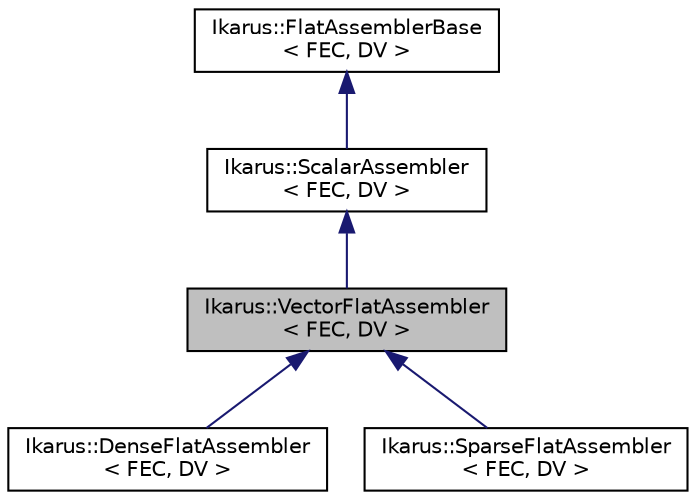 digraph "Ikarus::VectorFlatAssembler&lt; FEC, DV &gt;"
{
 // LATEX_PDF_SIZE
  edge [fontname="Helvetica",fontsize="10",labelfontname="Helvetica",labelfontsize="10"];
  node [fontname="Helvetica",fontsize="10",shape=record];
  Node1 [label="Ikarus::VectorFlatAssembler\l\< FEC, DV \>",height=0.2,width=0.4,color="black", fillcolor="grey75", style="filled", fontcolor="black",tooltip="VectorFlatAssembler assembles vector quantities using a flat basis Indexing strategy."];
  Node2 -> Node1 [dir="back",color="midnightblue",fontsize="10",style="solid",fontname="Helvetica"];
  Node2 [label="Ikarus::ScalarAssembler\l\< FEC, DV \>",height=0.2,width=0.4,color="black", fillcolor="white", style="filled",URL="$a01172.html",tooltip="ScalarAssembler assembles scalar quantities."];
  Node3 -> Node2 [dir="back",color="midnightblue",fontsize="10",style="solid",fontname="Helvetica"];
  Node3 [label="Ikarus::FlatAssemblerBase\l\< FEC, DV \>",height=0.2,width=0.4,color="black", fillcolor="white", style="filled",URL="$a01168.html",tooltip="The FlatAssemblerBase takes care of common subtasks done by flat assemblers."];
  Node1 -> Node4 [dir="back",color="midnightblue",fontsize="10",style="solid",fontname="Helvetica"];
  Node4 [label="Ikarus::DenseFlatAssembler\l\< FEC, DV \>",height=0.2,width=0.4,color="black", fillcolor="white", style="filled",URL="$a01184.html",tooltip="DenseFlatAssembler assembles matrix quantities using a flat basis Indexing strategy...."];
  Node1 -> Node5 [dir="back",color="midnightblue",fontsize="10",style="solid",fontname="Helvetica"];
  Node5 [label="Ikarus::SparseFlatAssembler\l\< FEC, DV \>",height=0.2,width=0.4,color="black", fillcolor="white", style="filled",URL="$a01180.html",tooltip="SparseFlatAssembler assembles matrix quantities using a flat basis Indexing strategy...."];
}
